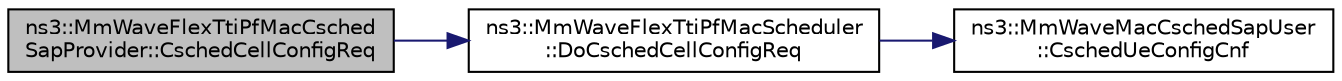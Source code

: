 digraph "ns3::MmWaveFlexTtiPfMacCschedSapProvider::CschedCellConfigReq"
{
  edge [fontname="Helvetica",fontsize="10",labelfontname="Helvetica",labelfontsize="10"];
  node [fontname="Helvetica",fontsize="10",shape=record];
  rankdir="LR";
  Node1 [label="ns3::MmWaveFlexTtiPfMacCsched\lSapProvider::CschedCellConfigReq",height=0.2,width=0.4,color="black", fillcolor="grey75", style="filled", fontcolor="black"];
  Node1 -> Node2 [color="midnightblue",fontsize="10",style="solid"];
  Node2 [label="ns3::MmWaveFlexTtiPfMacScheduler\l::DoCschedCellConfigReq",height=0.2,width=0.4,color="black", fillcolor="white", style="filled",URL="$d1/d01/classns3_1_1MmWaveFlexTtiPfMacScheduler.html#a9cc948deb562a6867cce0d39a4e38607"];
  Node2 -> Node3 [color="midnightblue",fontsize="10",style="solid"];
  Node3 [label="ns3::MmWaveMacCschedSapUser\l::CschedUeConfigCnf",height=0.2,width=0.4,color="black", fillcolor="white", style="filled",URL="$d7/d6e/classns3_1_1MmWaveMacCschedSapUser.html#a7c6574b01ef6cfd72a3c027142dff19c"];
}
